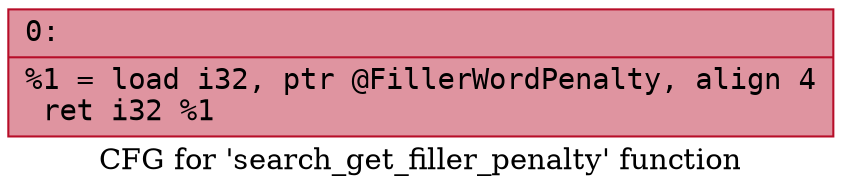 digraph "CFG for 'search_get_filler_penalty' function" {
	label="CFG for 'search_get_filler_penalty' function";

	Node0x600002001680 [shape=record,color="#b70d28ff", style=filled, fillcolor="#b70d2870" fontname="Courier",label="{0:\l|  %1 = load i32, ptr @FillerWordPenalty, align 4\l  ret i32 %1\l}"];
}
